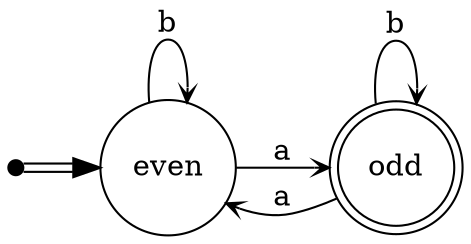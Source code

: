 digraph "finite state automata" {
    graph [rankdir=LR nodesep=.4]
    node [shape=circle]
    edge [arrowhead=vee arrowsize=.7]
    start [shape=point height=.1]
    even
    odd [shape=doublecircle]
    start -> even [color="black:invis:black" arrowhead=normal arrowsize=1.3]
    even -> odd [label=a]
    odd -> even [label=a]
    even -> even [label=b]
    odd -> odd [label=b]
}
